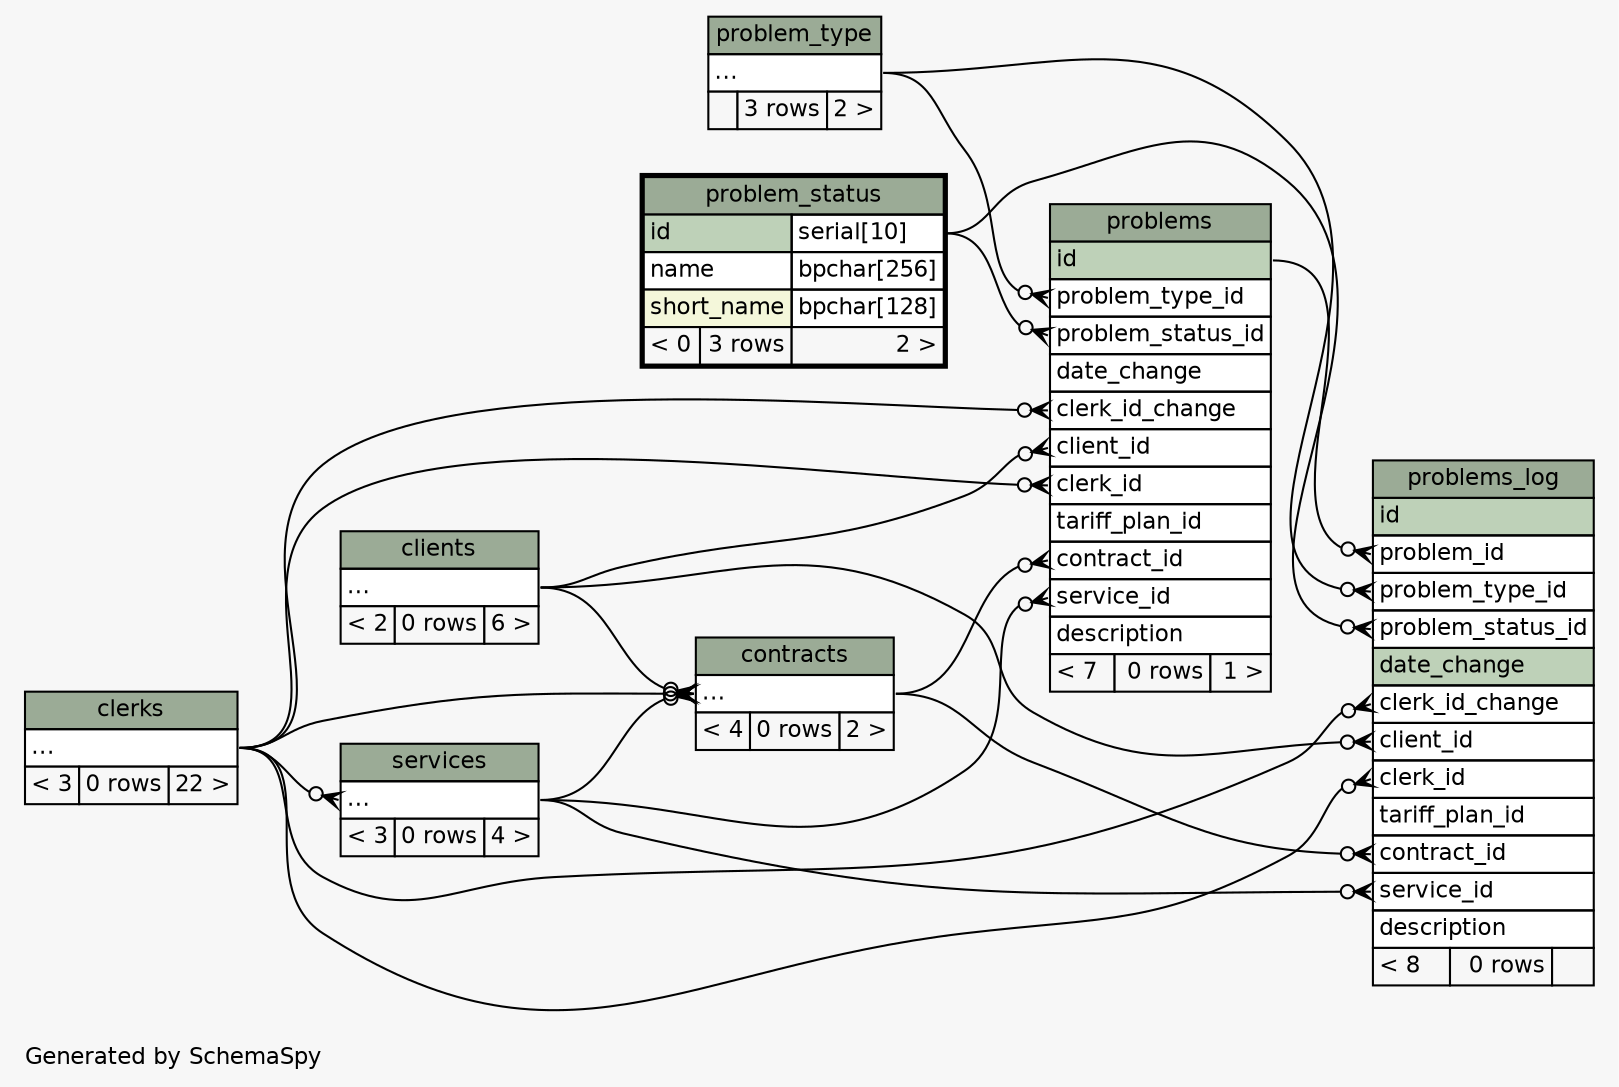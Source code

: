 // dot 2.26.0 on Linux 2.6.32-358.2.1.el6.x86_64
// SchemaSpy rev 590
digraph "twoDegreesRelationshipsDiagram" {
  graph [
    rankdir="RL"
    bgcolor="#f7f7f7"
    label="\nGenerated by SchemaSpy"
    labeljust="l"
    nodesep="0.18"
    ranksep="0.46"
    fontname="Helvetica"
    fontsize="11"
  ];
  node [
    fontname="Helvetica"
    fontsize="11"
    shape="plaintext"
  ];
  edge [
    arrowsize="0.8"
  ];
  "contracts":"elipses":w -> "clerks":"elipses":e [arrowhead=none dir=back arrowtail=crowodot];
  "contracts":"elipses":w -> "clients":"elipses":e [arrowhead=none dir=back arrowtail=crowodot];
  "contracts":"elipses":w -> "services":"elipses":e [arrowhead=none dir=back arrowtail=crowodot];
  "problems":"clerk_id":w -> "clerks":"elipses":e [arrowhead=none dir=back arrowtail=crowodot];
  "problems":"clerk_id_change":w -> "clerks":"elipses":e [arrowhead=none dir=back arrowtail=crowodot];
  "problems":"client_id":w -> "clients":"elipses":e [arrowhead=none dir=back arrowtail=crowodot];
  "problems":"contract_id":w -> "contracts":"elipses":e [arrowhead=none dir=back arrowtail=crowodot];
  "problems":"problem_status_id":w -> "problem_status":"id.type":e [arrowhead=none dir=back arrowtail=crowodot];
  "problems":"problem_type_id":w -> "problem_type":"elipses":e [arrowhead=none dir=back arrowtail=crowodot];
  "problems":"service_id":w -> "services":"elipses":e [arrowhead=none dir=back arrowtail=crowodot];
  "problems_log":"clerk_id":w -> "clerks":"elipses":e [arrowhead=none dir=back arrowtail=crowodot];
  "problems_log":"clerk_id_change":w -> "clerks":"elipses":e [arrowhead=none dir=back arrowtail=crowodot];
  "problems_log":"client_id":w -> "clients":"elipses":e [arrowhead=none dir=back arrowtail=crowodot];
  "problems_log":"contract_id":w -> "contracts":"elipses":e [arrowhead=none dir=back arrowtail=crowodot];
  "problems_log":"problem_id":w -> "problems":"id":e [arrowhead=none dir=back arrowtail=crowodot];
  "problems_log":"problem_status_id":w -> "problem_status":"id.type":e [arrowhead=none dir=back arrowtail=crowodot];
  "problems_log":"problem_type_id":w -> "problem_type":"elipses":e [arrowhead=none dir=back arrowtail=crowodot];
  "problems_log":"service_id":w -> "services":"elipses":e [arrowhead=none dir=back arrowtail=crowodot];
  "services":"elipses":w -> "clerks":"elipses":e [arrowhead=none dir=back arrowtail=crowodot];
  "clerks" [
    label=<
    <TABLE BORDER="0" CELLBORDER="1" CELLSPACING="0" BGCOLOR="#ffffff">
      <TR><TD COLSPAN="3" BGCOLOR="#9bab96" ALIGN="CENTER">clerks</TD></TR>
      <TR><TD PORT="elipses" COLSPAN="3" ALIGN="LEFT">...</TD></TR>
      <TR><TD ALIGN="LEFT" BGCOLOR="#f7f7f7">&lt; 3</TD><TD ALIGN="RIGHT" BGCOLOR="#f7f7f7">0 rows</TD><TD ALIGN="RIGHT" BGCOLOR="#f7f7f7">22 &gt;</TD></TR>
    </TABLE>>
    URL="clerks.html"
    tooltip="clerks"
  ];
  "clients" [
    label=<
    <TABLE BORDER="0" CELLBORDER="1" CELLSPACING="0" BGCOLOR="#ffffff">
      <TR><TD COLSPAN="3" BGCOLOR="#9bab96" ALIGN="CENTER">clients</TD></TR>
      <TR><TD PORT="elipses" COLSPAN="3" ALIGN="LEFT">...</TD></TR>
      <TR><TD ALIGN="LEFT" BGCOLOR="#f7f7f7">&lt; 2</TD><TD ALIGN="RIGHT" BGCOLOR="#f7f7f7">0 rows</TD><TD ALIGN="RIGHT" BGCOLOR="#f7f7f7">6 &gt;</TD></TR>
    </TABLE>>
    URL="clients.html"
    tooltip="clients"
  ];
  "contracts" [
    label=<
    <TABLE BORDER="0" CELLBORDER="1" CELLSPACING="0" BGCOLOR="#ffffff">
      <TR><TD COLSPAN="3" BGCOLOR="#9bab96" ALIGN="CENTER">contracts</TD></TR>
      <TR><TD PORT="elipses" COLSPAN="3" ALIGN="LEFT">...</TD></TR>
      <TR><TD ALIGN="LEFT" BGCOLOR="#f7f7f7">&lt; 4</TD><TD ALIGN="RIGHT" BGCOLOR="#f7f7f7">0 rows</TD><TD ALIGN="RIGHT" BGCOLOR="#f7f7f7">2 &gt;</TD></TR>
    </TABLE>>
    URL="contracts.html"
    tooltip="contracts"
  ];
  "problem_status" [
    label=<
    <TABLE BORDER="2" CELLBORDER="1" CELLSPACING="0" BGCOLOR="#ffffff">
      <TR><TD COLSPAN="3" BGCOLOR="#9bab96" ALIGN="CENTER">problem_status</TD></TR>
      <TR><TD PORT="id" COLSPAN="2" BGCOLOR="#bed1b8" ALIGN="LEFT">id</TD><TD PORT="id.type" ALIGN="LEFT">serial[10]</TD></TR>
      <TR><TD PORT="name" COLSPAN="2" ALIGN="LEFT">name</TD><TD PORT="name.type" ALIGN="LEFT">bpchar[256]</TD></TR>
      <TR><TD PORT="short_name" COLSPAN="2" BGCOLOR="#f4f7da" ALIGN="LEFT">short_name</TD><TD PORT="short_name.type" ALIGN="LEFT">bpchar[128]</TD></TR>
      <TR><TD ALIGN="LEFT" BGCOLOR="#f7f7f7">&lt; 0</TD><TD ALIGN="RIGHT" BGCOLOR="#f7f7f7">3 rows</TD><TD ALIGN="RIGHT" BGCOLOR="#f7f7f7">2 &gt;</TD></TR>
    </TABLE>>
    URL="problem_status.html"
    tooltip="problem_status"
  ];
  "problem_type" [
    label=<
    <TABLE BORDER="0" CELLBORDER="1" CELLSPACING="0" BGCOLOR="#ffffff">
      <TR><TD COLSPAN="3" BGCOLOR="#9bab96" ALIGN="CENTER">problem_type</TD></TR>
      <TR><TD PORT="elipses" COLSPAN="3" ALIGN="LEFT">...</TD></TR>
      <TR><TD ALIGN="LEFT" BGCOLOR="#f7f7f7">  </TD><TD ALIGN="RIGHT" BGCOLOR="#f7f7f7">3 rows</TD><TD ALIGN="RIGHT" BGCOLOR="#f7f7f7">2 &gt;</TD></TR>
    </TABLE>>
    URL="problem_type.html"
    tooltip="problem_type"
  ];
  "problems" [
    label=<
    <TABLE BORDER="0" CELLBORDER="1" CELLSPACING="0" BGCOLOR="#ffffff">
      <TR><TD COLSPAN="3" BGCOLOR="#9bab96" ALIGN="CENTER">problems</TD></TR>
      <TR><TD PORT="id" COLSPAN="3" BGCOLOR="#bed1b8" ALIGN="LEFT">id</TD></TR>
      <TR><TD PORT="problem_type_id" COLSPAN="3" ALIGN="LEFT">problem_type_id</TD></TR>
      <TR><TD PORT="problem_status_id" COLSPAN="3" ALIGN="LEFT">problem_status_id</TD></TR>
      <TR><TD PORT="date_change" COLSPAN="3" ALIGN="LEFT">date_change</TD></TR>
      <TR><TD PORT="clerk_id_change" COLSPAN="3" ALIGN="LEFT">clerk_id_change</TD></TR>
      <TR><TD PORT="client_id" COLSPAN="3" ALIGN="LEFT">client_id</TD></TR>
      <TR><TD PORT="clerk_id" COLSPAN="3" ALIGN="LEFT">clerk_id</TD></TR>
      <TR><TD PORT="tariff_plan_id" COLSPAN="3" ALIGN="LEFT">tariff_plan_id</TD></TR>
      <TR><TD PORT="contract_id" COLSPAN="3" ALIGN="LEFT">contract_id</TD></TR>
      <TR><TD PORT="service_id" COLSPAN="3" ALIGN="LEFT">service_id</TD></TR>
      <TR><TD PORT="description" COLSPAN="3" ALIGN="LEFT">description</TD></TR>
      <TR><TD ALIGN="LEFT" BGCOLOR="#f7f7f7">&lt; 7</TD><TD ALIGN="RIGHT" BGCOLOR="#f7f7f7">0 rows</TD><TD ALIGN="RIGHT" BGCOLOR="#f7f7f7">1 &gt;</TD></TR>
    </TABLE>>
    URL="problems.html"
    tooltip="problems"
  ];
  "problems_log" [
    label=<
    <TABLE BORDER="0" CELLBORDER="1" CELLSPACING="0" BGCOLOR="#ffffff">
      <TR><TD COLSPAN="3" BGCOLOR="#9bab96" ALIGN="CENTER">problems_log</TD></TR>
      <TR><TD PORT="id" COLSPAN="3" BGCOLOR="#bed1b8" ALIGN="LEFT">id</TD></TR>
      <TR><TD PORT="problem_id" COLSPAN="3" ALIGN="LEFT">problem_id</TD></TR>
      <TR><TD PORT="problem_type_id" COLSPAN="3" ALIGN="LEFT">problem_type_id</TD></TR>
      <TR><TD PORT="problem_status_id" COLSPAN="3" ALIGN="LEFT">problem_status_id</TD></TR>
      <TR><TD PORT="date_change" COLSPAN="3" BGCOLOR="#bed1b8" ALIGN="LEFT">date_change</TD></TR>
      <TR><TD PORT="clerk_id_change" COLSPAN="3" ALIGN="LEFT">clerk_id_change</TD></TR>
      <TR><TD PORT="client_id" COLSPAN="3" ALIGN="LEFT">client_id</TD></TR>
      <TR><TD PORT="clerk_id" COLSPAN="3" ALIGN="LEFT">clerk_id</TD></TR>
      <TR><TD PORT="tariff_plan_id" COLSPAN="3" ALIGN="LEFT">tariff_plan_id</TD></TR>
      <TR><TD PORT="contract_id" COLSPAN="3" ALIGN="LEFT">contract_id</TD></TR>
      <TR><TD PORT="service_id" COLSPAN="3" ALIGN="LEFT">service_id</TD></TR>
      <TR><TD PORT="description" COLSPAN="3" ALIGN="LEFT">description</TD></TR>
      <TR><TD ALIGN="LEFT" BGCOLOR="#f7f7f7">&lt; 8</TD><TD ALIGN="RIGHT" BGCOLOR="#f7f7f7">0 rows</TD><TD ALIGN="RIGHT" BGCOLOR="#f7f7f7">  </TD></TR>
    </TABLE>>
    URL="problems_log.html"
    tooltip="problems_log"
  ];
  "services" [
    label=<
    <TABLE BORDER="0" CELLBORDER="1" CELLSPACING="0" BGCOLOR="#ffffff">
      <TR><TD COLSPAN="3" BGCOLOR="#9bab96" ALIGN="CENTER">services</TD></TR>
      <TR><TD PORT="elipses" COLSPAN="3" ALIGN="LEFT">...</TD></TR>
      <TR><TD ALIGN="LEFT" BGCOLOR="#f7f7f7">&lt; 3</TD><TD ALIGN="RIGHT" BGCOLOR="#f7f7f7">0 rows</TD><TD ALIGN="RIGHT" BGCOLOR="#f7f7f7">4 &gt;</TD></TR>
    </TABLE>>
    URL="services.html"
    tooltip="services"
  ];
}
